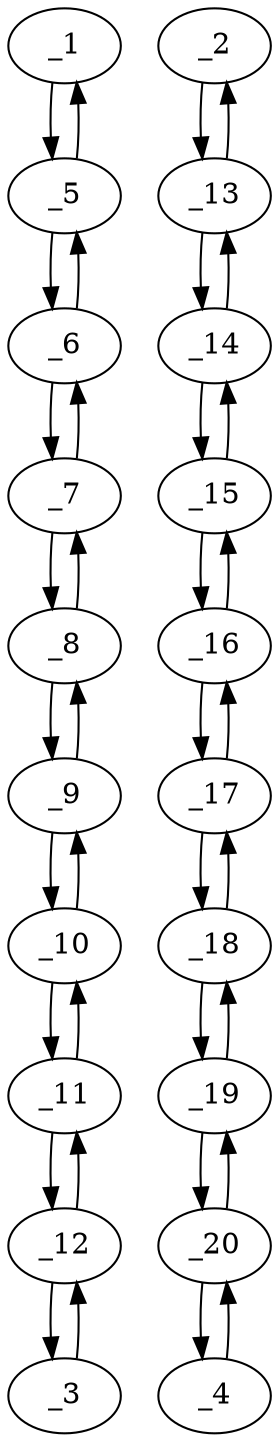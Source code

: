 digraph f0737_07 {
	_1	 [x="121.000000",
		y="91.000000"];
	_5	 [x="120.000000",
		y="107.000000"];
	_1 -> _5	 [angle="1.633215",
		orient="0.998053"];
	_2	 [x="105.000000",
		y="161.000000"];
	_13	 [x="106.000000",
		y="143.000000"];
	_2 -> _13	 [angle="-1.515298",
		orient="-0.998460"];
	_3	 [x="213.000000",
		y="176.000000"];
	_12	 [x="208.000000",
		y="162.000000"];
	_3 -> _12	 [angle="-1.913820",
		orient="-0.941742"];
	_4	 [x="32.000000",
		y="178.000000"];
	_20	 [x="36.000000",
		y="161.000000"];
	_4 -> _20	 [angle="-1.339706",
		orient="-0.973417"];
	_5 -> _1	 [angle="-1.508378",
		orient="-0.998053"];
	_6	 [x="131.000000",
		y="117.000000"];
	_5 -> _6	 [angle="0.737815",
		orient="0.672673"];
	_6 -> _5	 [angle="-2.403778",
		orient="-0.672673"];
	_7	 [x="140.000000",
		y="128.000000"];
	_6 -> _7	 [angle="0.885067",
		orient="0.773957"];
	_7 -> _6	 [angle="-2.256526",
		orient="-0.773957"];
	_8	 [x="151.000000",
		y="138.000000"];
	_7 -> _8	 [angle="0.737815",
		orient="0.672673"];
	_8 -> _7	 [angle="-2.403778",
		orient="-0.672673"];
	_9	 [x="169.000000",
		y="139.000000"];
	_8 -> _9	 [angle="0.055499",
		orient="0.055470"];
	_9 -> _8	 [angle="-3.086094",
		orient="-0.055470"];
	_10	 [x="185.000000",
		y="144.000000"];
	_9 -> _10	 [angle="0.302885",
		orient="0.298275"];
	_10 -> _9	 [angle="-2.838708",
		orient="-0.298275"];
	_11	 [x="197.000000",
		y="152.000000"];
	_10 -> _11	 [angle="0.588003",
		orient="0.554700"];
	_11 -> _10	 [angle="-2.553590",
		orient="-0.554700"];
	_11 -> _12	 [angle="0.737815",
		orient="0.672673"];
	_12 -> _3	 [angle="1.227772",
		orient="0.941742"];
	_12 -> _11	 [angle="-2.403778",
		orient="-0.672673"];
	_13 -> _2	 [angle="1.626295",
		orient="0.998460"];
	_14	 [x="102.000000",
		y="126.000000"];
	_13 -> _14	 [angle="-1.801887",
		orient="-0.973417"];
	_14 -> _13	 [angle="1.339706",
		orient="0.973417"];
	_15	 [x="89.000000",
		y="118.000000"];
	_14 -> _15	 [angle="-2.589938",
		orient="-0.524097"];
	_15 -> _14	 [angle="0.551655",
		orient="0.524097"];
	_16	 [x="71.000000",
		y="115.000000"];
	_15 -> _16	 [angle="-2.976444",
		orient="-0.164399"];
	_16 -> _15	 [angle="0.165149",
		orient="0.164399"];
	_17	 [x="55.000000",
		y="121.000000"];
	_16 -> _17	 [angle="2.782822",
		orient="0.351123"];
	_17 -> _16	 [angle="-0.358771",
		orient="-0.351123"];
	_18	 [x="44.000000",
		y="131.000000"];
	_17 -> _18	 [angle="2.403778",
		orient="0.672673"];
	_18 -> _17	 [angle="-0.737815",
		orient="-0.672673"];
	_19	 [x="45.000000",
		y="149.000000"];
	_18 -> _19	 [angle="1.515298",
		orient="0.998460"];
	_19 -> _18	 [angle="-1.626295",
		orient="-0.998460"];
	_19 -> _20	 [angle="2.214297",
		orient="0.800000"];
	_20 -> _4	 [angle="1.801887",
		orient="0.973417"];
	_20 -> _19	 [angle="-0.927295",
		orient="-0.800000"];
}
